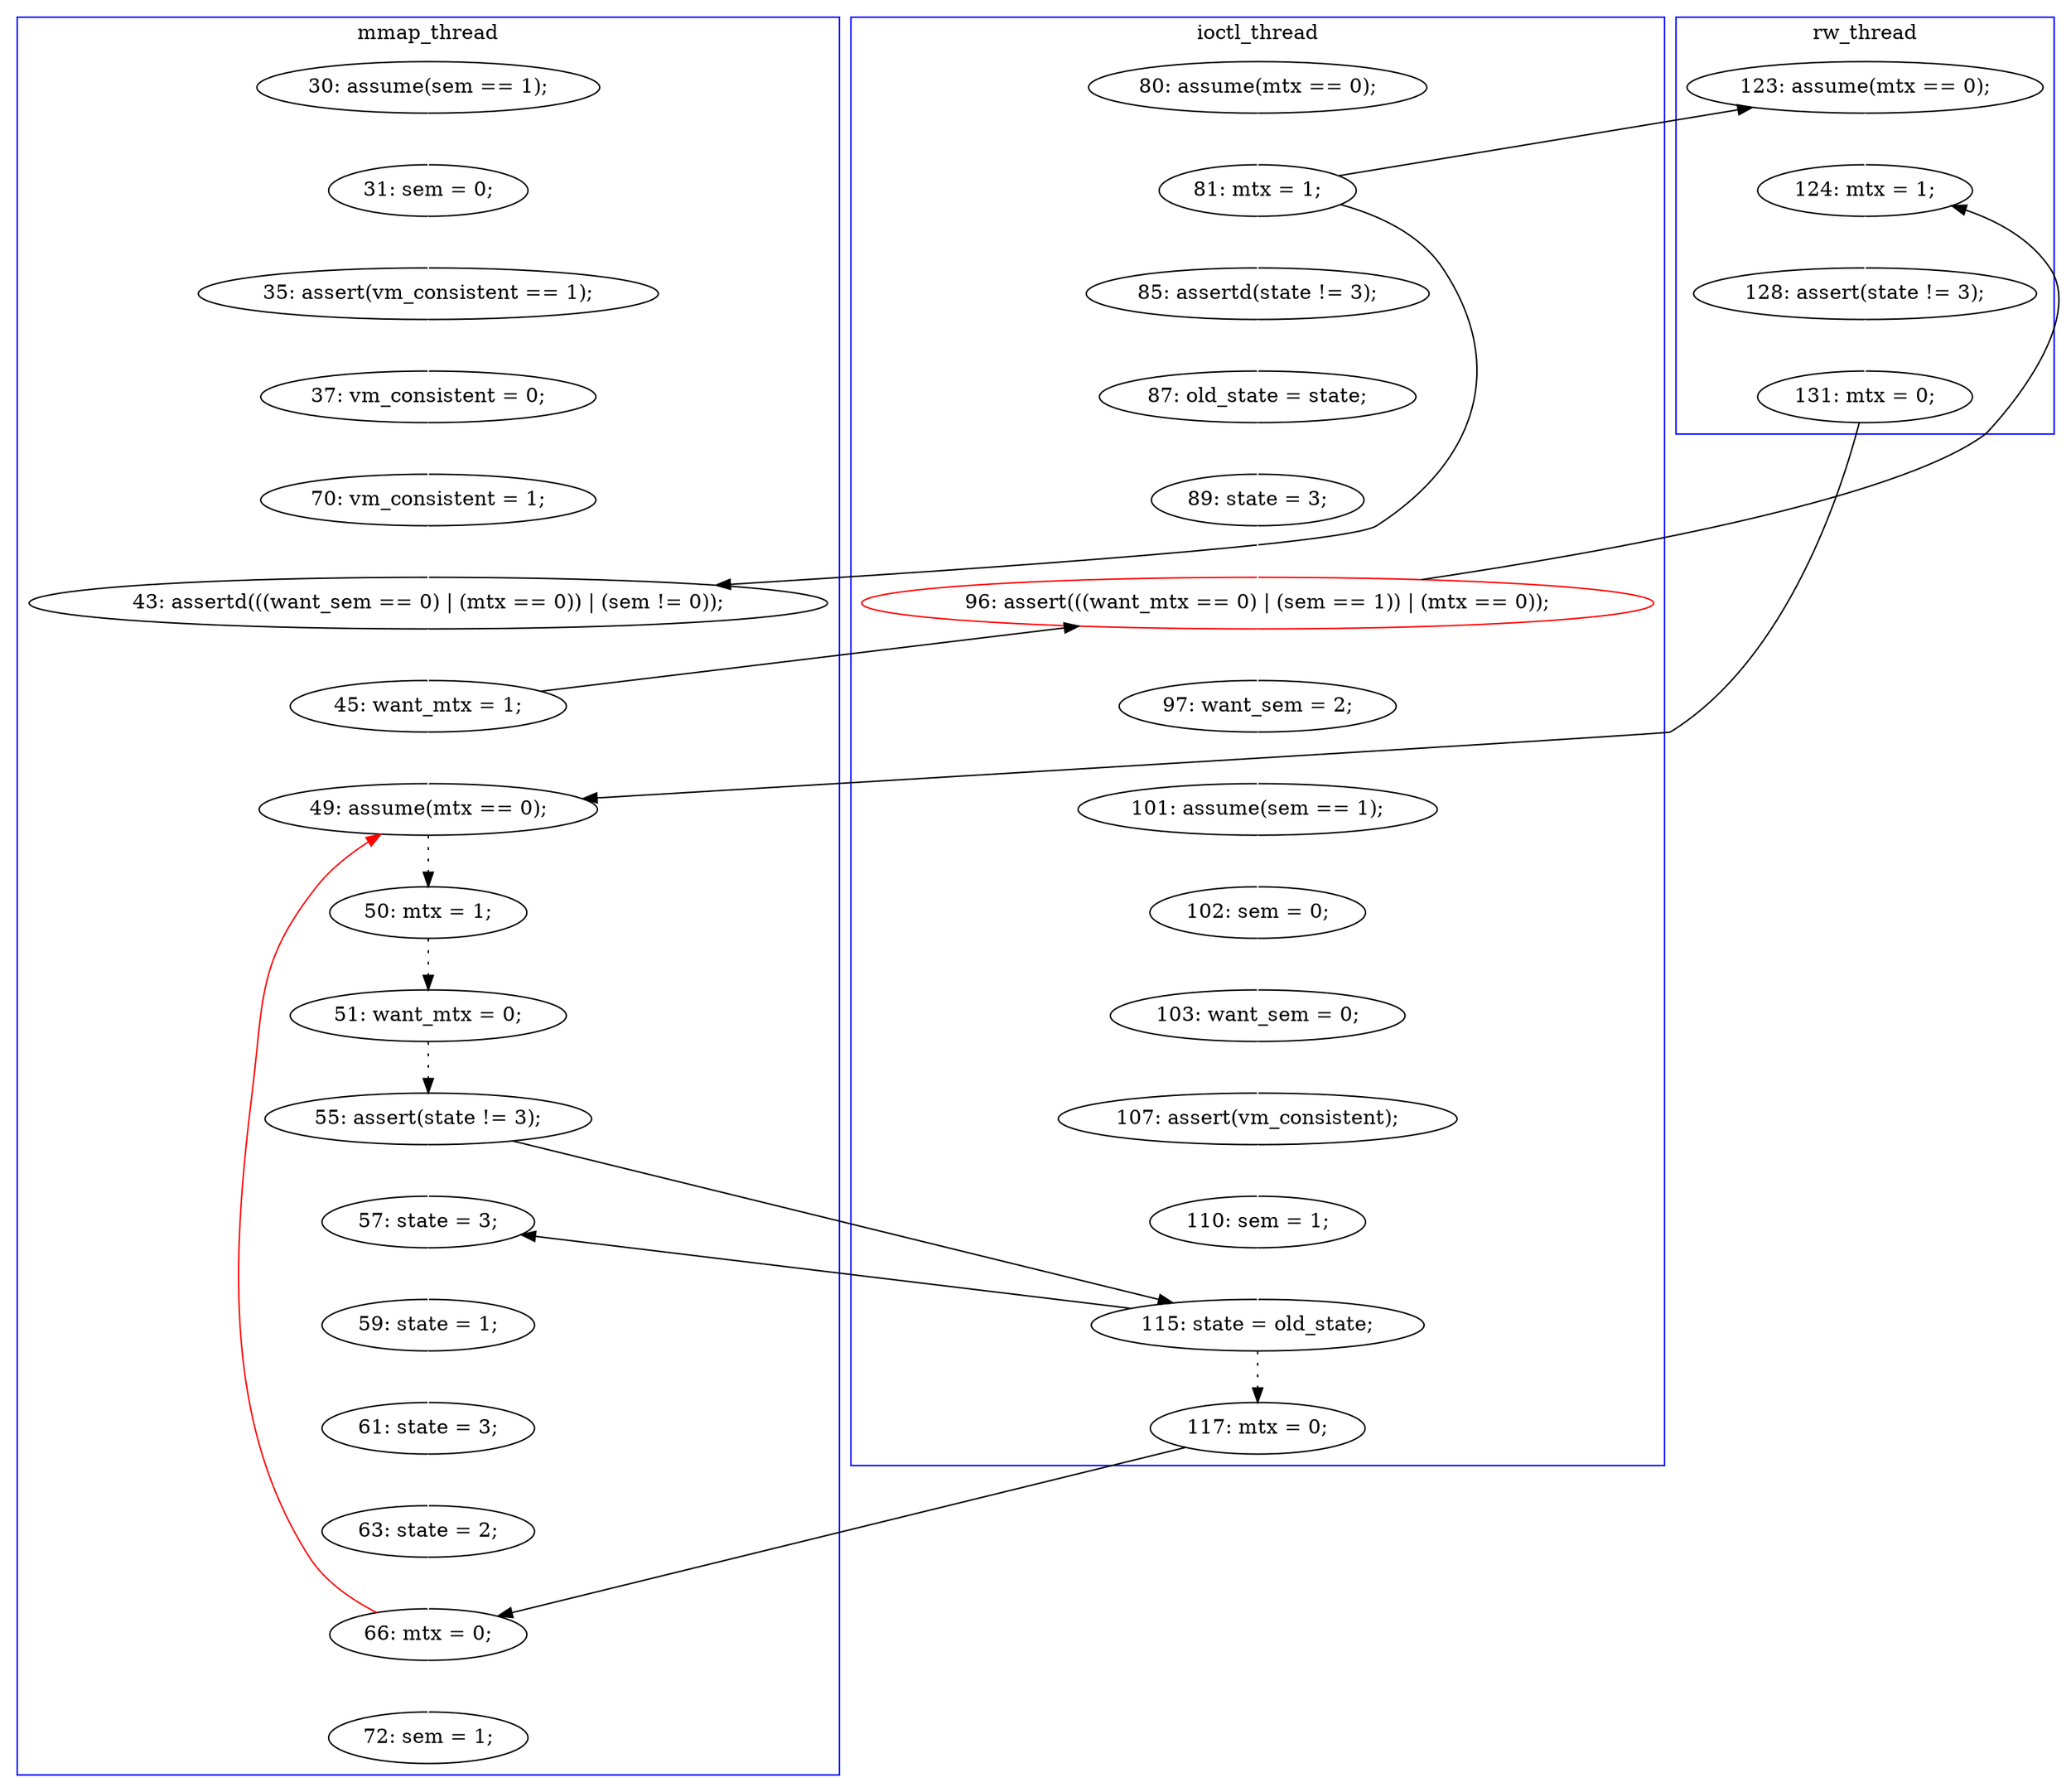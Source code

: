 digraph Counterexample {
	26 -> 29 [color = black, style = solid, constraint = false]
	17 -> 18 [color = white, style = solid]
	19 -> 20 [color = white, style = solid]
	36 -> 39 [color = white, style = solid]
	51 -> 53 [color = white, style = solid]
	33 -> 34 [color = black, style = dotted]
	40 -> 41 [color = white, style = solid]
	24 -> 26 [color = white, style = solid]
	44 -> 47 [color = black, style = solid, constraint = false]
	44 -> 45 [color = black, style = dotted]
	21 -> 32 [color = white, style = solid]
	29 -> 30 [color = white, style = solid]
	42 -> 43 [color = white, style = solid]
	41 -> 42 [color = white, style = solid]
	13 -> 14 [color = white, style = solid]
	18 -> 22 [color = white, style = solid]
	18 -> 28 [color = black, style = solid, constraint = false]
	30 -> 31 [color = white, style = solid]
	12 -> 13 [color = white, style = solid]
	20 -> 21 [color = white, style = solid]
	21 -> 26 [color = black, style = solid, constraint = false]
	16 -> 19 [color = white, style = solid]
	34 -> 38 [color = black, style = dotted]
	26 -> 36 [color = white, style = solid]
	51 -> 32 [color = red, style = solid, constraint = false]
	50 -> 51 [color = white, style = solid]
	14 -> 16 [color = white, style = solid]
	28 -> 29 [color = white, style = solid]
	22 -> 23 [color = white, style = solid]
	32 -> 33 [color = black, style = dotted]
	23 -> 24 [color = white, style = solid]
	39 -> 40 [color = white, style = solid]
	47 -> 48 [color = white, style = solid]
	18 -> 20 [color = black, style = solid, constraint = false]
	48 -> 49 [color = white, style = solid]
	43 -> 44 [color = white, style = solid]
	45 -> 51 [color = black, style = solid, constraint = false]
	38 -> 47 [color = white, style = solid]
	38 -> 44 [color = black, style = solid, constraint = false]
	49 -> 50 [color = white, style = solid]
	31 -> 32 [color = black, style = solid, constraint = false]
	subgraph cluster2 {
		label = ioctl_thread
		color = blue
		36  [label = "97: want_sem = 2;"]
		41  [label = "103: want_sem = 0;"]
		17  [label = "80: assume(mtx == 0);"]
		44  [label = "115: state = old_state;"]
		26  [label = "96: assert(((want_mtx == 0) | (sem == 1)) | (mtx == 0));", color = red]
		43  [label = "110: sem = 1;"]
		45  [label = "117: mtx = 0;"]
		24  [label = "89: state = 3;"]
		40  [label = "102: sem = 0;"]
		42  [label = "107: assert(vm_consistent);"]
		39  [label = "101: assume(sem == 1);"]
		23  [label = "87: old_state = state;"]
		18  [label = "81: mtx = 1;"]
		22  [label = "85: assertd(state != 3);"]
	}
	subgraph cluster1 {
		label = mmap_thread
		color = blue
		21  [label = "45: want_mtx = 1;"]
		38  [label = "55: assert(state != 3);"]
		19  [label = "70: vm_consistent = 1;"]
		14  [label = "35: assert(vm_consistent == 1);"]
		32  [label = "49: assume(mtx == 0);"]
		47  [label = "57: state = 3;"]
		51  [label = "66: mtx = 0;"]
		12  [label = "30: assume(sem == 1);"]
		20  [label = "43: assertd(((want_sem == 0) | (mtx == 0)) | (sem != 0));"]
		34  [label = "51: want_mtx = 0;"]
		16  [label = "37: vm_consistent = 0;"]
		49  [label = "61: state = 3;"]
		13  [label = "31: sem = 0;"]
		33  [label = "50: mtx = 1;"]
		50  [label = "63: state = 2;"]
		53  [label = "72: sem = 1;"]
		48  [label = "59: state = 1;"]
	}
	subgraph cluster3 {
		label = rw_thread
		color = blue
		29  [label = "124: mtx = 1;"]
		28  [label = "123: assume(mtx == 0);"]
		30  [label = "128: assert(state != 3);"]
		31  [label = "131: mtx = 0;"]
	}
}